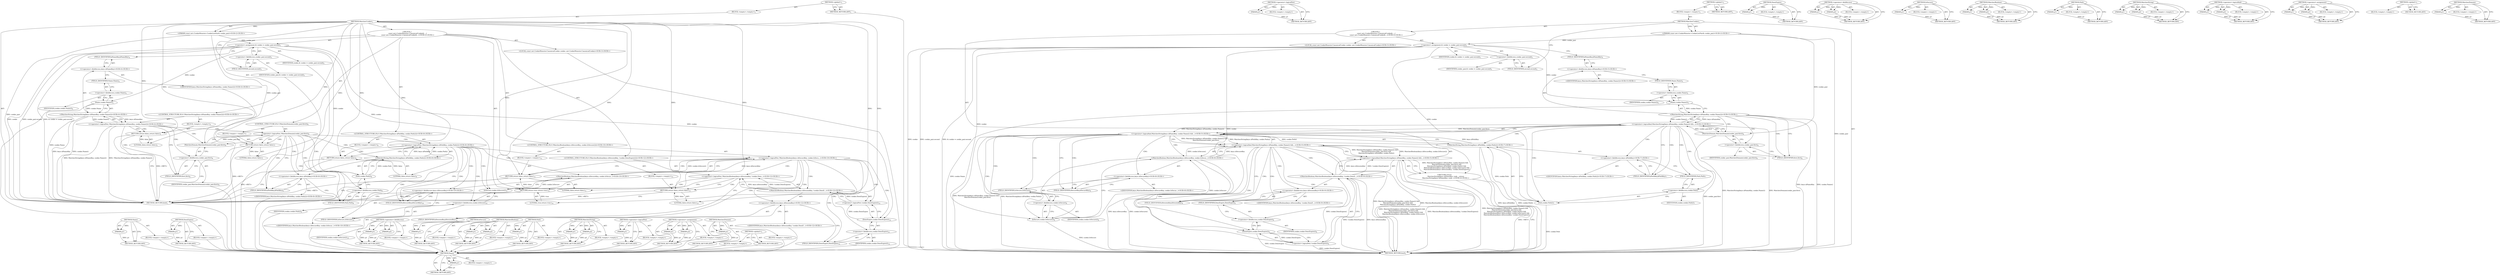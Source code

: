 digraph "MatchesDomain" {
vulnerable_123 [label=<(METHOD,Name)>];
vulnerable_124 [label=<(PARAM,p1)>];
vulnerable_125 [label=<(BLOCK,&lt;empty&gt;,&lt;empty&gt;)>];
vulnerable_126 [label=<(METHOD_RETURN,ANY)>];
vulnerable_144 [label=<(METHOD,DoesExpire)>];
vulnerable_145 [label=<(PARAM,p1)>];
vulnerable_146 [label=<(BLOCK,&lt;empty&gt;,&lt;empty&gt;)>];
vulnerable_147 [label=<(METHOD_RETURN,ANY)>];
vulnerable_6 [label=<(METHOD,&lt;global&gt;)<SUB>1</SUB>>];
vulnerable_7 [label=<(BLOCK,&lt;empty&gt;,&lt;empty&gt;)<SUB>1</SUB>>];
vulnerable_8 [label=<(METHOD,MatchesCookie)<SUB>1</SUB>>];
vulnerable_9 [label="<(PARAM,const net::CookieMonster::CookieListPair&amp; cookie_pair)<SUB>2</SUB>>"];
vulnerable_10 [label="<(BLOCK,{
   const net::CookieMonster::CanonicalCookie&amp;...,{
   const net::CookieMonster::CanonicalCookie&amp;...)<SUB>2</SUB>>"];
vulnerable_11 [label="<(LOCAL,const net.CookieMonster.CanonicalCookie cookie: net.CookieMonster.CanonicalCookie)<SUB>3</SUB>>"];
vulnerable_12 [label=<(&lt;operator&gt;.assignment,&amp; cookie = cookie_pair.second)<SUB>3</SUB>>];
vulnerable_13 [label=<(IDENTIFIER,cookie,&amp; cookie = cookie_pair.second)<SUB>3</SUB>>];
vulnerable_14 [label=<(&lt;operator&gt;.fieldAccess,cookie_pair.second)<SUB>3</SUB>>];
vulnerable_15 [label=<(IDENTIFIER,cookie_pair,&amp; cookie = cookie_pair.second)<SUB>3</SUB>>];
vulnerable_16 [label=<(FIELD_IDENTIFIER,second,second)<SUB>3</SUB>>];
vulnerable_17 [label="<(CONTROL_STRUCTURE,IF,if (!MatchesString(keys::kNameKey, cookie.Name())))<SUB>4</SUB>>"];
vulnerable_18 [label="<(&lt;operator&gt;.logicalNot,!MatchesString(keys::kNameKey, cookie.Name()))<SUB>4</SUB>>"];
vulnerable_19 [label="<(MatchesString,MatchesString(keys::kNameKey, cookie.Name()))<SUB>4</SUB>>"];
vulnerable_20 [label="<(&lt;operator&gt;.fieldAccess,keys::kNameKey)<SUB>4</SUB>>"];
vulnerable_21 [label="<(IDENTIFIER,keys,MatchesString(keys::kNameKey, cookie.Name()))<SUB>4</SUB>>"];
vulnerable_22 [label=<(FIELD_IDENTIFIER,kNameKey,kNameKey)<SUB>4</SUB>>];
vulnerable_23 [label=<(Name,cookie.Name())<SUB>4</SUB>>];
vulnerable_24 [label=<(&lt;operator&gt;.fieldAccess,cookie.Name)<SUB>4</SUB>>];
vulnerable_25 [label=<(IDENTIFIER,cookie,cookie.Name())<SUB>4</SUB>>];
vulnerable_26 [label=<(FIELD_IDENTIFIER,Name,Name)<SUB>4</SUB>>];
vulnerable_27 [label=<(BLOCK,&lt;empty&gt;,&lt;empty&gt;)<SUB>5</SUB>>];
vulnerable_28 [label=<(RETURN,return false;,return false;)<SUB>5</SUB>>];
vulnerable_29 [label=<(LITERAL,false,return false;)<SUB>5</SUB>>];
vulnerable_30 [label=<(CONTROL_STRUCTURE,IF,if (!MatchesDomain(cookie_pair.first)))<SUB>6</SUB>>];
vulnerable_31 [label=<(&lt;operator&gt;.logicalNot,!MatchesDomain(cookie_pair.first))<SUB>6</SUB>>];
vulnerable_32 [label=<(MatchesDomain,MatchesDomain(cookie_pair.first))<SUB>6</SUB>>];
vulnerable_33 [label=<(&lt;operator&gt;.fieldAccess,cookie_pair.first)<SUB>6</SUB>>];
vulnerable_34 [label=<(IDENTIFIER,cookie_pair,MatchesDomain(cookie_pair.first))<SUB>6</SUB>>];
vulnerable_35 [label=<(FIELD_IDENTIFIER,first,first)<SUB>6</SUB>>];
vulnerable_36 [label=<(BLOCK,&lt;empty&gt;,&lt;empty&gt;)<SUB>7</SUB>>];
vulnerable_37 [label=<(RETURN,return false;,return false;)<SUB>7</SUB>>];
vulnerable_38 [label=<(LITERAL,false,return false;)<SUB>7</SUB>>];
vulnerable_39 [label="<(CONTROL_STRUCTURE,IF,if (!MatchesString(keys::kPathKey, cookie.Path())))<SUB>8</SUB>>"];
vulnerable_40 [label="<(&lt;operator&gt;.logicalNot,!MatchesString(keys::kPathKey, cookie.Path()))<SUB>8</SUB>>"];
vulnerable_41 [label="<(MatchesString,MatchesString(keys::kPathKey, cookie.Path()))<SUB>8</SUB>>"];
vulnerable_42 [label="<(&lt;operator&gt;.fieldAccess,keys::kPathKey)<SUB>8</SUB>>"];
vulnerable_43 [label="<(IDENTIFIER,keys,MatchesString(keys::kPathKey, cookie.Path()))<SUB>8</SUB>>"];
vulnerable_44 [label=<(FIELD_IDENTIFIER,kPathKey,kPathKey)<SUB>8</SUB>>];
vulnerable_45 [label=<(Path,cookie.Path())<SUB>8</SUB>>];
vulnerable_46 [label=<(&lt;operator&gt;.fieldAccess,cookie.Path)<SUB>8</SUB>>];
vulnerable_47 [label=<(IDENTIFIER,cookie,cookie.Path())<SUB>8</SUB>>];
vulnerable_48 [label=<(FIELD_IDENTIFIER,Path,Path)<SUB>8</SUB>>];
vulnerable_49 [label=<(BLOCK,&lt;empty&gt;,&lt;empty&gt;)<SUB>9</SUB>>];
vulnerable_50 [label=<(RETURN,return false;,return false;)<SUB>9</SUB>>];
vulnerable_51 [label=<(LITERAL,false,return false;)<SUB>9</SUB>>];
vulnerable_52 [label="<(CONTROL_STRUCTURE,IF,if (!MatchesBoolean(keys::kSecureKey, cookie.IsSecure())))<SUB>10</SUB>>"];
vulnerable_53 [label="<(&lt;operator&gt;.logicalNot,!MatchesBoolean(keys::kSecureKey, cookie.IsSecu...)<SUB>10</SUB>>"];
vulnerable_54 [label="<(MatchesBoolean,MatchesBoolean(keys::kSecureKey, cookie.IsSecur...)<SUB>10</SUB>>"];
vulnerable_55 [label="<(&lt;operator&gt;.fieldAccess,keys::kSecureKey)<SUB>10</SUB>>"];
vulnerable_56 [label="<(IDENTIFIER,keys,MatchesBoolean(keys::kSecureKey, cookie.IsSecur...)<SUB>10</SUB>>"];
vulnerable_57 [label=<(FIELD_IDENTIFIER,kSecureKey,kSecureKey)<SUB>10</SUB>>];
vulnerable_58 [label=<(IsSecure,cookie.IsSecure())<SUB>10</SUB>>];
vulnerable_59 [label=<(&lt;operator&gt;.fieldAccess,cookie.IsSecure)<SUB>10</SUB>>];
vulnerable_60 [label=<(IDENTIFIER,cookie,cookie.IsSecure())<SUB>10</SUB>>];
vulnerable_61 [label=<(FIELD_IDENTIFIER,IsSecure,IsSecure)<SUB>10</SUB>>];
vulnerable_62 [label=<(BLOCK,&lt;empty&gt;,&lt;empty&gt;)<SUB>11</SUB>>];
vulnerable_63 [label=<(RETURN,return false;,return false;)<SUB>11</SUB>>];
vulnerable_64 [label=<(LITERAL,false,return false;)<SUB>11</SUB>>];
vulnerable_65 [label="<(CONTROL_STRUCTURE,IF,if (!MatchesBoolean(keys::kSessionKey, !cookie.DoesExpire())))<SUB>12</SUB>>"];
vulnerable_66 [label="<(&lt;operator&gt;.logicalNot,!MatchesBoolean(keys::kSessionKey, !cookie.Does...)<SUB>12</SUB>>"];
vulnerable_67 [label="<(MatchesBoolean,MatchesBoolean(keys::kSessionKey, !cookie.DoesE...)<SUB>12</SUB>>"];
vulnerable_68 [label="<(&lt;operator&gt;.fieldAccess,keys::kSessionKey)<SUB>12</SUB>>"];
vulnerable_69 [label="<(IDENTIFIER,keys,MatchesBoolean(keys::kSessionKey, !cookie.DoesE...)<SUB>12</SUB>>"];
vulnerable_70 [label=<(FIELD_IDENTIFIER,kSessionKey,kSessionKey)<SUB>12</SUB>>];
vulnerable_71 [label=<(&lt;operator&gt;.logicalNot,!cookie.DoesExpire())<SUB>12</SUB>>];
vulnerable_72 [label=<(DoesExpire,cookie.DoesExpire())<SUB>12</SUB>>];
vulnerable_73 [label=<(&lt;operator&gt;.fieldAccess,cookie.DoesExpire)<SUB>12</SUB>>];
vulnerable_74 [label=<(IDENTIFIER,cookie,cookie.DoesExpire())<SUB>12</SUB>>];
vulnerable_75 [label=<(FIELD_IDENTIFIER,DoesExpire,DoesExpire)<SUB>12</SUB>>];
vulnerable_76 [label=<(BLOCK,&lt;empty&gt;,&lt;empty&gt;)<SUB>13</SUB>>];
vulnerable_77 [label=<(RETURN,return false;,return false;)<SUB>13</SUB>>];
vulnerable_78 [label=<(LITERAL,false,return false;)<SUB>13</SUB>>];
vulnerable_79 [label=<(RETURN,return true;,return true;)<SUB>14</SUB>>];
vulnerable_80 [label=<(LITERAL,true,return true;)<SUB>14</SUB>>];
vulnerable_81 [label=<(METHOD_RETURN,bool)<SUB>1</SUB>>];
vulnerable_83 [label=<(METHOD_RETURN,ANY)<SUB>1</SUB>>];
vulnerable_109 [label=<(METHOD,&lt;operator&gt;.fieldAccess)>];
vulnerable_110 [label=<(PARAM,p1)>];
vulnerable_111 [label=<(PARAM,p2)>];
vulnerable_112 [label=<(BLOCK,&lt;empty&gt;,&lt;empty&gt;)>];
vulnerable_113 [label=<(METHOD_RETURN,ANY)>];
vulnerable_140 [label=<(METHOD,IsSecure)>];
vulnerable_141 [label=<(PARAM,p1)>];
vulnerable_142 [label=<(BLOCK,&lt;empty&gt;,&lt;empty&gt;)>];
vulnerable_143 [label=<(METHOD_RETURN,ANY)>];
vulnerable_135 [label=<(METHOD,MatchesBoolean)>];
vulnerable_136 [label=<(PARAM,p1)>];
vulnerable_137 [label=<(PARAM,p2)>];
vulnerable_138 [label=<(BLOCK,&lt;empty&gt;,&lt;empty&gt;)>];
vulnerable_139 [label=<(METHOD_RETURN,ANY)>];
vulnerable_131 [label=<(METHOD,Path)>];
vulnerable_132 [label=<(PARAM,p1)>];
vulnerable_133 [label=<(BLOCK,&lt;empty&gt;,&lt;empty&gt;)>];
vulnerable_134 [label=<(METHOD_RETURN,ANY)>];
vulnerable_118 [label=<(METHOD,MatchesString)>];
vulnerable_119 [label=<(PARAM,p1)>];
vulnerable_120 [label=<(PARAM,p2)>];
vulnerable_121 [label=<(BLOCK,&lt;empty&gt;,&lt;empty&gt;)>];
vulnerable_122 [label=<(METHOD_RETURN,ANY)>];
vulnerable_114 [label=<(METHOD,&lt;operator&gt;.logicalNot)>];
vulnerable_115 [label=<(PARAM,p1)>];
vulnerable_116 [label=<(BLOCK,&lt;empty&gt;,&lt;empty&gt;)>];
vulnerable_117 [label=<(METHOD_RETURN,ANY)>];
vulnerable_104 [label=<(METHOD,&lt;operator&gt;.assignment)>];
vulnerable_105 [label=<(PARAM,p1)>];
vulnerable_106 [label=<(PARAM,p2)>];
vulnerable_107 [label=<(BLOCK,&lt;empty&gt;,&lt;empty&gt;)>];
vulnerable_108 [label=<(METHOD_RETURN,ANY)>];
vulnerable_98 [label=<(METHOD,&lt;global&gt;)<SUB>1</SUB>>];
vulnerable_99 [label=<(BLOCK,&lt;empty&gt;,&lt;empty&gt;)>];
vulnerable_100 [label=<(METHOD_RETURN,ANY)>];
vulnerable_127 [label=<(METHOD,MatchesDomain)>];
vulnerable_128 [label=<(PARAM,p1)>];
vulnerable_129 [label=<(BLOCK,&lt;empty&gt;,&lt;empty&gt;)>];
vulnerable_130 [label=<(METHOD_RETURN,ANY)>];
fixed_102 [label=<(METHOD,Name)>];
fixed_103 [label=<(PARAM,p1)>];
fixed_104 [label=<(BLOCK,&lt;empty&gt;,&lt;empty&gt;)>];
fixed_105 [label=<(METHOD_RETURN,ANY)>];
fixed_123 [label=<(METHOD,&lt;operator&gt;.logicalNot)>];
fixed_124 [label=<(PARAM,p1)>];
fixed_125 [label=<(BLOCK,&lt;empty&gt;,&lt;empty&gt;)>];
fixed_126 [label=<(METHOD_RETURN,ANY)>];
fixed_6 [label=<(METHOD,&lt;global&gt;)<SUB>1</SUB>>];
fixed_7 [label=<(BLOCK,&lt;empty&gt;,&lt;empty&gt;)<SUB>1</SUB>>];
fixed_8 [label=<(METHOD,MatchesCookie)<SUB>1</SUB>>];
fixed_9 [label="<(PARAM,const net::CookieMonster::CookieListPair&amp; cookie_pair)<SUB>2</SUB>>"];
fixed_10 [label="<(BLOCK,{
   const net::CookieMonster::CanonicalCookie&amp;...,{
   const net::CookieMonster::CanonicalCookie&amp;...)<SUB>2</SUB>>"];
fixed_11 [label="<(LOCAL,const net.CookieMonster.CanonicalCookie cookie: net.CookieMonster.CanonicalCookie)<SUB>3</SUB>>"];
fixed_12 [label=<(&lt;operator&gt;.assignment,&amp; cookie = cookie_pair.second)<SUB>3</SUB>>];
fixed_13 [label=<(IDENTIFIER,cookie,&amp; cookie = cookie_pair.second)<SUB>3</SUB>>];
fixed_14 [label=<(&lt;operator&gt;.fieldAccess,cookie_pair.second)<SUB>3</SUB>>];
fixed_15 [label=<(IDENTIFIER,cookie_pair,&amp; cookie = cookie_pair.second)<SUB>3</SUB>>];
fixed_16 [label=<(FIELD_IDENTIFIER,second,second)<SUB>3</SUB>>];
fixed_17 [label="<(RETURN,return
      MatchesString(keys::kNameKey, cook...,return
      MatchesString(keys::kNameKey, cook...)<SUB>4</SUB>>"];
fixed_18 [label="<(&lt;operator&gt;.logicalAnd,MatchesString(keys::kNameKey, cookie.Name()) &amp;&amp;...)<SUB>5</SUB>>"];
fixed_19 [label="<(&lt;operator&gt;.logicalAnd,MatchesString(keys::kNameKey, cookie.Name()) &amp;&amp;...)<SUB>5</SUB>>"];
fixed_20 [label="<(&lt;operator&gt;.logicalAnd,MatchesString(keys::kNameKey, cookie.Name()) &amp;&amp;...)<SUB>5</SUB>>"];
fixed_21 [label="<(&lt;operator&gt;.logicalAnd,MatchesString(keys::kNameKey, cookie.Name()) &amp;&amp;...)<SUB>5</SUB>>"];
fixed_22 [label="<(MatchesString,MatchesString(keys::kNameKey, cookie.Name()))<SUB>5</SUB>>"];
fixed_23 [label="<(&lt;operator&gt;.fieldAccess,keys::kNameKey)<SUB>5</SUB>>"];
fixed_24 [label="<(IDENTIFIER,keys,MatchesString(keys::kNameKey, cookie.Name()))<SUB>5</SUB>>"];
fixed_25 [label=<(FIELD_IDENTIFIER,kNameKey,kNameKey)<SUB>5</SUB>>];
fixed_26 [label=<(Name,cookie.Name())<SUB>5</SUB>>];
fixed_27 [label=<(&lt;operator&gt;.fieldAccess,cookie.Name)<SUB>5</SUB>>];
fixed_28 [label=<(IDENTIFIER,cookie,cookie.Name())<SUB>5</SUB>>];
fixed_29 [label=<(FIELD_IDENTIFIER,Name,Name)<SUB>5</SUB>>];
fixed_30 [label=<(MatchesDomain,MatchesDomain(cookie_pair.first))<SUB>6</SUB>>];
fixed_31 [label=<(&lt;operator&gt;.fieldAccess,cookie_pair.first)<SUB>6</SUB>>];
fixed_32 [label=<(IDENTIFIER,cookie_pair,MatchesDomain(cookie_pair.first))<SUB>6</SUB>>];
fixed_33 [label=<(FIELD_IDENTIFIER,first,first)<SUB>6</SUB>>];
fixed_34 [label="<(MatchesString,MatchesString(keys::kPathKey, cookie.Path()))<SUB>7</SUB>>"];
fixed_35 [label="<(&lt;operator&gt;.fieldAccess,keys::kPathKey)<SUB>7</SUB>>"];
fixed_36 [label="<(IDENTIFIER,keys,MatchesString(keys::kPathKey, cookie.Path()))<SUB>7</SUB>>"];
fixed_37 [label=<(FIELD_IDENTIFIER,kPathKey,kPathKey)<SUB>7</SUB>>];
fixed_38 [label=<(Path,cookie.Path())<SUB>7</SUB>>];
fixed_39 [label=<(&lt;operator&gt;.fieldAccess,cookie.Path)<SUB>7</SUB>>];
fixed_40 [label=<(IDENTIFIER,cookie,cookie.Path())<SUB>7</SUB>>];
fixed_41 [label=<(FIELD_IDENTIFIER,Path,Path)<SUB>7</SUB>>];
fixed_42 [label="<(MatchesBoolean,MatchesBoolean(keys::kSecureKey, cookie.IsSecur...)<SUB>8</SUB>>"];
fixed_43 [label="<(&lt;operator&gt;.fieldAccess,keys::kSecureKey)<SUB>8</SUB>>"];
fixed_44 [label="<(IDENTIFIER,keys,MatchesBoolean(keys::kSecureKey, cookie.IsSecur...)<SUB>8</SUB>>"];
fixed_45 [label=<(FIELD_IDENTIFIER,kSecureKey,kSecureKey)<SUB>8</SUB>>];
fixed_46 [label=<(IsSecure,cookie.IsSecure())<SUB>8</SUB>>];
fixed_47 [label=<(&lt;operator&gt;.fieldAccess,cookie.IsSecure)<SUB>8</SUB>>];
fixed_48 [label=<(IDENTIFIER,cookie,cookie.IsSecure())<SUB>8</SUB>>];
fixed_49 [label=<(FIELD_IDENTIFIER,IsSecure,IsSecure)<SUB>8</SUB>>];
fixed_50 [label="<(MatchesBoolean,MatchesBoolean(keys::kSessionKey, !cookie.DoesE...)<SUB>9</SUB>>"];
fixed_51 [label="<(&lt;operator&gt;.fieldAccess,keys::kSessionKey)<SUB>9</SUB>>"];
fixed_52 [label="<(IDENTIFIER,keys,MatchesBoolean(keys::kSessionKey, !cookie.DoesE...)<SUB>9</SUB>>"];
fixed_53 [label=<(FIELD_IDENTIFIER,kSessionKey,kSessionKey)<SUB>9</SUB>>];
fixed_54 [label=<(&lt;operator&gt;.logicalNot,!cookie.DoesExpire())<SUB>9</SUB>>];
fixed_55 [label=<(DoesExpire,cookie.DoesExpire())<SUB>9</SUB>>];
fixed_56 [label=<(&lt;operator&gt;.fieldAccess,cookie.DoesExpire)<SUB>9</SUB>>];
fixed_57 [label=<(IDENTIFIER,cookie,cookie.DoesExpire())<SUB>9</SUB>>];
fixed_58 [label=<(FIELD_IDENTIFIER,DoesExpire,DoesExpire)<SUB>9</SUB>>];
fixed_59 [label=<(METHOD_RETURN,bool)<SUB>1</SUB>>];
fixed_61 [label=<(METHOD_RETURN,ANY)<SUB>1</SUB>>];
fixed_127 [label=<(METHOD,DoesExpire)>];
fixed_128 [label=<(PARAM,p1)>];
fixed_129 [label=<(BLOCK,&lt;empty&gt;,&lt;empty&gt;)>];
fixed_130 [label=<(METHOD_RETURN,ANY)>];
fixed_87 [label=<(METHOD,&lt;operator&gt;.fieldAccess)>];
fixed_88 [label=<(PARAM,p1)>];
fixed_89 [label=<(PARAM,p2)>];
fixed_90 [label=<(BLOCK,&lt;empty&gt;,&lt;empty&gt;)>];
fixed_91 [label=<(METHOD_RETURN,ANY)>];
fixed_119 [label=<(METHOD,IsSecure)>];
fixed_120 [label=<(PARAM,p1)>];
fixed_121 [label=<(BLOCK,&lt;empty&gt;,&lt;empty&gt;)>];
fixed_122 [label=<(METHOD_RETURN,ANY)>];
fixed_114 [label=<(METHOD,MatchesBoolean)>];
fixed_115 [label=<(PARAM,p1)>];
fixed_116 [label=<(PARAM,p2)>];
fixed_117 [label=<(BLOCK,&lt;empty&gt;,&lt;empty&gt;)>];
fixed_118 [label=<(METHOD_RETURN,ANY)>];
fixed_110 [label=<(METHOD,Path)>];
fixed_111 [label=<(PARAM,p1)>];
fixed_112 [label=<(BLOCK,&lt;empty&gt;,&lt;empty&gt;)>];
fixed_113 [label=<(METHOD_RETURN,ANY)>];
fixed_97 [label=<(METHOD,MatchesString)>];
fixed_98 [label=<(PARAM,p1)>];
fixed_99 [label=<(PARAM,p2)>];
fixed_100 [label=<(BLOCK,&lt;empty&gt;,&lt;empty&gt;)>];
fixed_101 [label=<(METHOD_RETURN,ANY)>];
fixed_92 [label=<(METHOD,&lt;operator&gt;.logicalAnd)>];
fixed_93 [label=<(PARAM,p1)>];
fixed_94 [label=<(PARAM,p2)>];
fixed_95 [label=<(BLOCK,&lt;empty&gt;,&lt;empty&gt;)>];
fixed_96 [label=<(METHOD_RETURN,ANY)>];
fixed_82 [label=<(METHOD,&lt;operator&gt;.assignment)>];
fixed_83 [label=<(PARAM,p1)>];
fixed_84 [label=<(PARAM,p2)>];
fixed_85 [label=<(BLOCK,&lt;empty&gt;,&lt;empty&gt;)>];
fixed_86 [label=<(METHOD_RETURN,ANY)>];
fixed_76 [label=<(METHOD,&lt;global&gt;)<SUB>1</SUB>>];
fixed_77 [label=<(BLOCK,&lt;empty&gt;,&lt;empty&gt;)>];
fixed_78 [label=<(METHOD_RETURN,ANY)>];
fixed_106 [label=<(METHOD,MatchesDomain)>];
fixed_107 [label=<(PARAM,p1)>];
fixed_108 [label=<(BLOCK,&lt;empty&gt;,&lt;empty&gt;)>];
fixed_109 [label=<(METHOD_RETURN,ANY)>];
vulnerable_123 -> vulnerable_124  [key=0, label="AST: "];
vulnerable_123 -> vulnerable_124  [key=1, label="DDG: "];
vulnerable_123 -> vulnerable_125  [key=0, label="AST: "];
vulnerable_123 -> vulnerable_126  [key=0, label="AST: "];
vulnerable_123 -> vulnerable_126  [key=1, label="CFG: "];
vulnerable_124 -> vulnerable_126  [key=0, label="DDG: p1"];
vulnerable_125 -> fixed_102  [key=0];
vulnerable_126 -> fixed_102  [key=0];
vulnerable_144 -> vulnerable_145  [key=0, label="AST: "];
vulnerable_144 -> vulnerable_145  [key=1, label="DDG: "];
vulnerable_144 -> vulnerable_146  [key=0, label="AST: "];
vulnerable_144 -> vulnerable_147  [key=0, label="AST: "];
vulnerable_144 -> vulnerable_147  [key=1, label="CFG: "];
vulnerable_145 -> vulnerable_147  [key=0, label="DDG: p1"];
vulnerable_146 -> fixed_102  [key=0];
vulnerable_147 -> fixed_102  [key=0];
vulnerable_6 -> vulnerable_7  [key=0, label="AST: "];
vulnerable_6 -> vulnerable_83  [key=0, label="AST: "];
vulnerable_6 -> vulnerable_83  [key=1, label="CFG: "];
vulnerable_7 -> vulnerable_8  [key=0, label="AST: "];
vulnerable_8 -> vulnerable_9  [key=0, label="AST: "];
vulnerable_8 -> vulnerable_9  [key=1, label="DDG: "];
vulnerable_8 -> vulnerable_10  [key=0, label="AST: "];
vulnerable_8 -> vulnerable_81  [key=0, label="AST: "];
vulnerable_8 -> vulnerable_16  [key=0, label="CFG: "];
vulnerable_8 -> vulnerable_79  [key=0, label="DDG: "];
vulnerable_8 -> vulnerable_80  [key=0, label="DDG: "];
vulnerable_8 -> vulnerable_28  [key=0, label="DDG: "];
vulnerable_8 -> vulnerable_37  [key=0, label="DDG: "];
vulnerable_8 -> vulnerable_50  [key=0, label="DDG: "];
vulnerable_8 -> vulnerable_63  [key=0, label="DDG: "];
vulnerable_8 -> vulnerable_77  [key=0, label="DDG: "];
vulnerable_8 -> vulnerable_29  [key=0, label="DDG: "];
vulnerable_8 -> vulnerable_38  [key=0, label="DDG: "];
vulnerable_8 -> vulnerable_51  [key=0, label="DDG: "];
vulnerable_8 -> vulnerable_64  [key=0, label="DDG: "];
vulnerable_8 -> vulnerable_78  [key=0, label="DDG: "];
vulnerable_9 -> vulnerable_81  [key=0, label="DDG: cookie_pair"];
vulnerable_9 -> vulnerable_12  [key=0, label="DDG: cookie_pair"];
vulnerable_9 -> vulnerable_32  [key=0, label="DDG: cookie_pair"];
vulnerable_10 -> vulnerable_11  [key=0, label="AST: "];
vulnerable_10 -> vulnerable_12  [key=0, label="AST: "];
vulnerable_10 -> vulnerable_17  [key=0, label="AST: "];
vulnerable_10 -> vulnerable_30  [key=0, label="AST: "];
vulnerable_10 -> vulnerable_39  [key=0, label="AST: "];
vulnerable_10 -> vulnerable_52  [key=0, label="AST: "];
vulnerable_10 -> vulnerable_65  [key=0, label="AST: "];
vulnerable_10 -> vulnerable_79  [key=0, label="AST: "];
vulnerable_11 -> fixed_102  [key=0];
vulnerable_12 -> vulnerable_13  [key=0, label="AST: "];
vulnerable_12 -> vulnerable_14  [key=0, label="AST: "];
vulnerable_12 -> vulnerable_22  [key=0, label="CFG: "];
vulnerable_12 -> vulnerable_81  [key=0, label="DDG: cookie"];
vulnerable_12 -> vulnerable_81  [key=1, label="DDG: cookie_pair.second"];
vulnerable_12 -> vulnerable_81  [key=2, label="DDG: &amp; cookie = cookie_pair.second"];
vulnerable_12 -> vulnerable_23  [key=0, label="DDG: cookie"];
vulnerable_12 -> vulnerable_45  [key=0, label="DDG: cookie"];
vulnerable_12 -> vulnerable_58  [key=0, label="DDG: cookie"];
vulnerable_12 -> vulnerable_72  [key=0, label="DDG: cookie"];
vulnerable_13 -> fixed_102  [key=0];
vulnerable_14 -> vulnerable_15  [key=0, label="AST: "];
vulnerable_14 -> vulnerable_16  [key=0, label="AST: "];
vulnerable_14 -> vulnerable_12  [key=0, label="CFG: "];
vulnerable_15 -> fixed_102  [key=0];
vulnerable_16 -> vulnerable_14  [key=0, label="CFG: "];
vulnerable_17 -> vulnerable_18  [key=0, label="AST: "];
vulnerable_17 -> vulnerable_27  [key=0, label="AST: "];
vulnerable_18 -> vulnerable_19  [key=0, label="AST: "];
vulnerable_18 -> vulnerable_28  [key=0, label="CFG: "];
vulnerable_18 -> vulnerable_28  [key=1, label="CDG: "];
vulnerable_18 -> vulnerable_35  [key=0, label="CFG: "];
vulnerable_18 -> vulnerable_35  [key=1, label="CDG: "];
vulnerable_18 -> vulnerable_81  [key=0, label="DDG: MatchesString(keys::kNameKey, cookie.Name())"];
vulnerable_18 -> vulnerable_81  [key=1, label="DDG: !MatchesString(keys::kNameKey, cookie.Name())"];
vulnerable_18 -> vulnerable_32  [key=0, label="CDG: "];
vulnerable_18 -> vulnerable_33  [key=0, label="CDG: "];
vulnerable_18 -> vulnerable_31  [key=0, label="CDG: "];
vulnerable_19 -> vulnerable_20  [key=0, label="AST: "];
vulnerable_19 -> vulnerable_23  [key=0, label="AST: "];
vulnerable_19 -> vulnerable_18  [key=0, label="CFG: "];
vulnerable_19 -> vulnerable_18  [key=1, label="DDG: keys::kNameKey"];
vulnerable_19 -> vulnerable_18  [key=2, label="DDG: cookie.Name()"];
vulnerable_19 -> vulnerable_81  [key=0, label="DDG: keys::kNameKey"];
vulnerable_19 -> vulnerable_81  [key=1, label="DDG: cookie.Name()"];
vulnerable_20 -> vulnerable_21  [key=0, label="AST: "];
vulnerable_20 -> vulnerable_22  [key=0, label="AST: "];
vulnerable_20 -> vulnerable_26  [key=0, label="CFG: "];
vulnerable_21 -> fixed_102  [key=0];
vulnerable_22 -> vulnerable_20  [key=0, label="CFG: "];
vulnerable_23 -> vulnerable_24  [key=0, label="AST: "];
vulnerable_23 -> vulnerable_19  [key=0, label="CFG: "];
vulnerable_23 -> vulnerable_19  [key=1, label="DDG: cookie.Name"];
vulnerable_23 -> vulnerable_81  [key=0, label="DDG: cookie.Name"];
vulnerable_24 -> vulnerable_25  [key=0, label="AST: "];
vulnerable_24 -> vulnerable_26  [key=0, label="AST: "];
vulnerable_24 -> vulnerable_23  [key=0, label="CFG: "];
vulnerable_25 -> fixed_102  [key=0];
vulnerable_26 -> vulnerable_24  [key=0, label="CFG: "];
vulnerable_27 -> vulnerable_28  [key=0, label="AST: "];
vulnerable_28 -> vulnerable_29  [key=0, label="AST: "];
vulnerable_28 -> vulnerable_81  [key=0, label="CFG: "];
vulnerable_28 -> vulnerable_81  [key=1, label="DDG: &lt;RET&gt;"];
vulnerable_29 -> vulnerable_28  [key=0, label="DDG: false"];
vulnerable_30 -> vulnerable_31  [key=0, label="AST: "];
vulnerable_30 -> vulnerable_36  [key=0, label="AST: "];
vulnerable_31 -> vulnerable_32  [key=0, label="AST: "];
vulnerable_31 -> vulnerable_37  [key=0, label="CFG: "];
vulnerable_31 -> vulnerable_37  [key=1, label="CDG: "];
vulnerable_31 -> vulnerable_44  [key=0, label="CFG: "];
vulnerable_31 -> vulnerable_44  [key=1, label="CDG: "];
vulnerable_31 -> vulnerable_48  [key=0, label="CDG: "];
vulnerable_31 -> vulnerable_42  [key=0, label="CDG: "];
vulnerable_31 -> vulnerable_46  [key=0, label="CDG: "];
vulnerable_31 -> vulnerable_41  [key=0, label="CDG: "];
vulnerable_31 -> vulnerable_45  [key=0, label="CDG: "];
vulnerable_31 -> vulnerable_40  [key=0, label="CDG: "];
vulnerable_32 -> vulnerable_33  [key=0, label="AST: "];
vulnerable_32 -> vulnerable_31  [key=0, label="CFG: "];
vulnerable_32 -> vulnerable_31  [key=1, label="DDG: cookie_pair.first"];
vulnerable_33 -> vulnerable_34  [key=0, label="AST: "];
vulnerable_33 -> vulnerable_35  [key=0, label="AST: "];
vulnerable_33 -> vulnerable_32  [key=0, label="CFG: "];
vulnerable_34 -> fixed_102  [key=0];
vulnerable_35 -> vulnerable_33  [key=0, label="CFG: "];
vulnerable_36 -> vulnerable_37  [key=0, label="AST: "];
vulnerable_37 -> vulnerable_38  [key=0, label="AST: "];
vulnerable_37 -> vulnerable_81  [key=0, label="CFG: "];
vulnerable_37 -> vulnerable_81  [key=1, label="DDG: &lt;RET&gt;"];
vulnerable_38 -> vulnerable_37  [key=0, label="DDG: false"];
vulnerable_39 -> vulnerable_40  [key=0, label="AST: "];
vulnerable_39 -> vulnerable_49  [key=0, label="AST: "];
vulnerable_40 -> vulnerable_41  [key=0, label="AST: "];
vulnerable_40 -> vulnerable_50  [key=0, label="CFG: "];
vulnerable_40 -> vulnerable_50  [key=1, label="CDG: "];
vulnerable_40 -> vulnerable_57  [key=0, label="CFG: "];
vulnerable_40 -> vulnerable_57  [key=1, label="CDG: "];
vulnerable_40 -> vulnerable_58  [key=0, label="CDG: "];
vulnerable_40 -> vulnerable_61  [key=0, label="CDG: "];
vulnerable_40 -> vulnerable_53  [key=0, label="CDG: "];
vulnerable_40 -> vulnerable_59  [key=0, label="CDG: "];
vulnerable_40 -> vulnerable_55  [key=0, label="CDG: "];
vulnerable_40 -> vulnerable_54  [key=0, label="CDG: "];
vulnerable_41 -> vulnerable_42  [key=0, label="AST: "];
vulnerable_41 -> vulnerable_45  [key=0, label="AST: "];
vulnerable_41 -> vulnerable_40  [key=0, label="CFG: "];
vulnerable_41 -> vulnerable_40  [key=1, label="DDG: keys::kPathKey"];
vulnerable_41 -> vulnerable_40  [key=2, label="DDG: cookie.Path()"];
vulnerable_42 -> vulnerable_43  [key=0, label="AST: "];
vulnerable_42 -> vulnerable_44  [key=0, label="AST: "];
vulnerable_42 -> vulnerable_48  [key=0, label="CFG: "];
vulnerable_43 -> fixed_102  [key=0];
vulnerable_44 -> vulnerable_42  [key=0, label="CFG: "];
vulnerable_45 -> vulnerable_46  [key=0, label="AST: "];
vulnerable_45 -> vulnerable_41  [key=0, label="CFG: "];
vulnerable_45 -> vulnerable_41  [key=1, label="DDG: cookie.Path"];
vulnerable_46 -> vulnerable_47  [key=0, label="AST: "];
vulnerable_46 -> vulnerable_48  [key=0, label="AST: "];
vulnerable_46 -> vulnerable_45  [key=0, label="CFG: "];
vulnerable_47 -> fixed_102  [key=0];
vulnerable_48 -> vulnerable_46  [key=0, label="CFG: "];
vulnerable_49 -> vulnerable_50  [key=0, label="AST: "];
vulnerable_50 -> vulnerable_51  [key=0, label="AST: "];
vulnerable_50 -> vulnerable_81  [key=0, label="CFG: "];
vulnerable_50 -> vulnerable_81  [key=1, label="DDG: &lt;RET&gt;"];
vulnerable_51 -> vulnerable_50  [key=0, label="DDG: false"];
vulnerable_52 -> vulnerable_53  [key=0, label="AST: "];
vulnerable_52 -> vulnerable_62  [key=0, label="AST: "];
vulnerable_53 -> vulnerable_54  [key=0, label="AST: "];
vulnerable_53 -> vulnerable_63  [key=0, label="CFG: "];
vulnerable_53 -> vulnerable_63  [key=1, label="CDG: "];
vulnerable_53 -> vulnerable_70  [key=0, label="CFG: "];
vulnerable_53 -> vulnerable_70  [key=1, label="CDG: "];
vulnerable_53 -> vulnerable_68  [key=0, label="CDG: "];
vulnerable_53 -> vulnerable_73  [key=0, label="CDG: "];
vulnerable_53 -> vulnerable_66  [key=0, label="CDG: "];
vulnerable_53 -> vulnerable_71  [key=0, label="CDG: "];
vulnerable_53 -> vulnerable_75  [key=0, label="CDG: "];
vulnerable_53 -> vulnerable_72  [key=0, label="CDG: "];
vulnerable_53 -> vulnerable_67  [key=0, label="CDG: "];
vulnerable_54 -> vulnerable_55  [key=0, label="AST: "];
vulnerable_54 -> vulnerable_58  [key=0, label="AST: "];
vulnerable_54 -> vulnerable_53  [key=0, label="CFG: "];
vulnerable_54 -> vulnerable_53  [key=1, label="DDG: keys::kSecureKey"];
vulnerable_54 -> vulnerable_53  [key=2, label="DDG: cookie.IsSecure()"];
vulnerable_55 -> vulnerable_56  [key=0, label="AST: "];
vulnerable_55 -> vulnerable_57  [key=0, label="AST: "];
vulnerable_55 -> vulnerable_61  [key=0, label="CFG: "];
vulnerable_56 -> fixed_102  [key=0];
vulnerable_57 -> vulnerable_55  [key=0, label="CFG: "];
vulnerable_58 -> vulnerable_59  [key=0, label="AST: "];
vulnerable_58 -> vulnerable_54  [key=0, label="CFG: "];
vulnerable_58 -> vulnerable_54  [key=1, label="DDG: cookie.IsSecure"];
vulnerable_59 -> vulnerable_60  [key=0, label="AST: "];
vulnerable_59 -> vulnerable_61  [key=0, label="AST: "];
vulnerable_59 -> vulnerable_58  [key=0, label="CFG: "];
vulnerable_60 -> fixed_102  [key=0];
vulnerable_61 -> vulnerable_59  [key=0, label="CFG: "];
vulnerable_62 -> vulnerable_63  [key=0, label="AST: "];
vulnerable_63 -> vulnerable_64  [key=0, label="AST: "];
vulnerable_63 -> vulnerable_81  [key=0, label="CFG: "];
vulnerable_63 -> vulnerable_81  [key=1, label="DDG: &lt;RET&gt;"];
vulnerable_64 -> vulnerable_63  [key=0, label="DDG: false"];
vulnerable_65 -> vulnerable_66  [key=0, label="AST: "];
vulnerable_65 -> vulnerable_76  [key=0, label="AST: "];
vulnerable_66 -> vulnerable_67  [key=0, label="AST: "];
vulnerable_66 -> vulnerable_77  [key=0, label="CFG: "];
vulnerable_66 -> vulnerable_77  [key=1, label="CDG: "];
vulnerable_66 -> vulnerable_79  [key=0, label="CFG: "];
vulnerable_66 -> vulnerable_79  [key=1, label="CDG: "];
vulnerable_67 -> vulnerable_68  [key=0, label="AST: "];
vulnerable_67 -> vulnerable_71  [key=0, label="AST: "];
vulnerable_67 -> vulnerable_66  [key=0, label="CFG: "];
vulnerable_67 -> vulnerable_66  [key=1, label="DDG: keys::kSessionKey"];
vulnerable_67 -> vulnerable_66  [key=2, label="DDG: !cookie.DoesExpire()"];
vulnerable_68 -> vulnerable_69  [key=0, label="AST: "];
vulnerable_68 -> vulnerable_70  [key=0, label="AST: "];
vulnerable_68 -> vulnerable_75  [key=0, label="CFG: "];
vulnerable_69 -> fixed_102  [key=0];
vulnerable_70 -> vulnerable_68  [key=0, label="CFG: "];
vulnerable_71 -> vulnerable_72  [key=0, label="AST: "];
vulnerable_71 -> vulnerable_67  [key=0, label="CFG: "];
vulnerable_71 -> vulnerable_67  [key=1, label="DDG: cookie.DoesExpire()"];
vulnerable_72 -> vulnerable_73  [key=0, label="AST: "];
vulnerable_72 -> vulnerable_71  [key=0, label="CFG: "];
vulnerable_72 -> vulnerable_71  [key=1, label="DDG: cookie.DoesExpire"];
vulnerable_73 -> vulnerable_74  [key=0, label="AST: "];
vulnerable_73 -> vulnerable_75  [key=0, label="AST: "];
vulnerable_73 -> vulnerable_72  [key=0, label="CFG: "];
vulnerable_74 -> fixed_102  [key=0];
vulnerable_75 -> vulnerable_73  [key=0, label="CFG: "];
vulnerable_76 -> vulnerable_77  [key=0, label="AST: "];
vulnerable_77 -> vulnerable_78  [key=0, label="AST: "];
vulnerable_77 -> vulnerable_81  [key=0, label="CFG: "];
vulnerable_77 -> vulnerable_81  [key=1, label="DDG: &lt;RET&gt;"];
vulnerable_78 -> vulnerable_77  [key=0, label="DDG: false"];
vulnerable_79 -> vulnerable_80  [key=0, label="AST: "];
vulnerable_79 -> vulnerable_81  [key=0, label="CFG: "];
vulnerable_79 -> vulnerable_81  [key=1, label="DDG: &lt;RET&gt;"];
vulnerable_80 -> vulnerable_79  [key=0, label="DDG: true"];
vulnerable_81 -> fixed_102  [key=0];
vulnerable_83 -> fixed_102  [key=0];
vulnerable_109 -> vulnerable_110  [key=0, label="AST: "];
vulnerable_109 -> vulnerable_110  [key=1, label="DDG: "];
vulnerable_109 -> vulnerable_112  [key=0, label="AST: "];
vulnerable_109 -> vulnerable_111  [key=0, label="AST: "];
vulnerable_109 -> vulnerable_111  [key=1, label="DDG: "];
vulnerable_109 -> vulnerable_113  [key=0, label="AST: "];
vulnerable_109 -> vulnerable_113  [key=1, label="CFG: "];
vulnerable_110 -> vulnerable_113  [key=0, label="DDG: p1"];
vulnerable_111 -> vulnerable_113  [key=0, label="DDG: p2"];
vulnerable_112 -> fixed_102  [key=0];
vulnerable_113 -> fixed_102  [key=0];
vulnerable_140 -> vulnerable_141  [key=0, label="AST: "];
vulnerable_140 -> vulnerable_141  [key=1, label="DDG: "];
vulnerable_140 -> vulnerable_142  [key=0, label="AST: "];
vulnerable_140 -> vulnerable_143  [key=0, label="AST: "];
vulnerable_140 -> vulnerable_143  [key=1, label="CFG: "];
vulnerable_141 -> vulnerable_143  [key=0, label="DDG: p1"];
vulnerable_142 -> fixed_102  [key=0];
vulnerable_143 -> fixed_102  [key=0];
vulnerable_135 -> vulnerable_136  [key=0, label="AST: "];
vulnerable_135 -> vulnerable_136  [key=1, label="DDG: "];
vulnerable_135 -> vulnerable_138  [key=0, label="AST: "];
vulnerable_135 -> vulnerable_137  [key=0, label="AST: "];
vulnerable_135 -> vulnerable_137  [key=1, label="DDG: "];
vulnerable_135 -> vulnerable_139  [key=0, label="AST: "];
vulnerable_135 -> vulnerable_139  [key=1, label="CFG: "];
vulnerable_136 -> vulnerable_139  [key=0, label="DDG: p1"];
vulnerable_137 -> vulnerable_139  [key=0, label="DDG: p2"];
vulnerable_138 -> fixed_102  [key=0];
vulnerable_139 -> fixed_102  [key=0];
vulnerable_131 -> vulnerable_132  [key=0, label="AST: "];
vulnerable_131 -> vulnerable_132  [key=1, label="DDG: "];
vulnerable_131 -> vulnerable_133  [key=0, label="AST: "];
vulnerable_131 -> vulnerable_134  [key=0, label="AST: "];
vulnerable_131 -> vulnerable_134  [key=1, label="CFG: "];
vulnerable_132 -> vulnerable_134  [key=0, label="DDG: p1"];
vulnerable_133 -> fixed_102  [key=0];
vulnerable_134 -> fixed_102  [key=0];
vulnerable_118 -> vulnerable_119  [key=0, label="AST: "];
vulnerable_118 -> vulnerable_119  [key=1, label="DDG: "];
vulnerable_118 -> vulnerable_121  [key=0, label="AST: "];
vulnerable_118 -> vulnerable_120  [key=0, label="AST: "];
vulnerable_118 -> vulnerable_120  [key=1, label="DDG: "];
vulnerable_118 -> vulnerable_122  [key=0, label="AST: "];
vulnerable_118 -> vulnerable_122  [key=1, label="CFG: "];
vulnerable_119 -> vulnerable_122  [key=0, label="DDG: p1"];
vulnerable_120 -> vulnerable_122  [key=0, label="DDG: p2"];
vulnerable_121 -> fixed_102  [key=0];
vulnerable_122 -> fixed_102  [key=0];
vulnerable_114 -> vulnerable_115  [key=0, label="AST: "];
vulnerable_114 -> vulnerable_115  [key=1, label="DDG: "];
vulnerable_114 -> vulnerable_116  [key=0, label="AST: "];
vulnerable_114 -> vulnerable_117  [key=0, label="AST: "];
vulnerable_114 -> vulnerable_117  [key=1, label="CFG: "];
vulnerable_115 -> vulnerable_117  [key=0, label="DDG: p1"];
vulnerable_116 -> fixed_102  [key=0];
vulnerable_117 -> fixed_102  [key=0];
vulnerable_104 -> vulnerable_105  [key=0, label="AST: "];
vulnerable_104 -> vulnerable_105  [key=1, label="DDG: "];
vulnerable_104 -> vulnerable_107  [key=0, label="AST: "];
vulnerable_104 -> vulnerable_106  [key=0, label="AST: "];
vulnerable_104 -> vulnerable_106  [key=1, label="DDG: "];
vulnerable_104 -> vulnerable_108  [key=0, label="AST: "];
vulnerable_104 -> vulnerable_108  [key=1, label="CFG: "];
vulnerable_105 -> vulnerable_108  [key=0, label="DDG: p1"];
vulnerable_106 -> vulnerable_108  [key=0, label="DDG: p2"];
vulnerable_107 -> fixed_102  [key=0];
vulnerable_108 -> fixed_102  [key=0];
vulnerable_98 -> vulnerable_99  [key=0, label="AST: "];
vulnerable_98 -> vulnerable_100  [key=0, label="AST: "];
vulnerable_98 -> vulnerable_100  [key=1, label="CFG: "];
vulnerable_99 -> fixed_102  [key=0];
vulnerable_100 -> fixed_102  [key=0];
vulnerable_127 -> vulnerable_128  [key=0, label="AST: "];
vulnerable_127 -> vulnerable_128  [key=1, label="DDG: "];
vulnerable_127 -> vulnerable_129  [key=0, label="AST: "];
vulnerable_127 -> vulnerable_130  [key=0, label="AST: "];
vulnerable_127 -> vulnerable_130  [key=1, label="CFG: "];
vulnerable_128 -> vulnerable_130  [key=0, label="DDG: p1"];
vulnerable_129 -> fixed_102  [key=0];
vulnerable_130 -> fixed_102  [key=0];
fixed_102 -> fixed_103  [key=0, label="AST: "];
fixed_102 -> fixed_103  [key=1, label="DDG: "];
fixed_102 -> fixed_104  [key=0, label="AST: "];
fixed_102 -> fixed_105  [key=0, label="AST: "];
fixed_102 -> fixed_105  [key=1, label="CFG: "];
fixed_103 -> fixed_105  [key=0, label="DDG: p1"];
fixed_123 -> fixed_124  [key=0, label="AST: "];
fixed_123 -> fixed_124  [key=1, label="DDG: "];
fixed_123 -> fixed_125  [key=0, label="AST: "];
fixed_123 -> fixed_126  [key=0, label="AST: "];
fixed_123 -> fixed_126  [key=1, label="CFG: "];
fixed_124 -> fixed_126  [key=0, label="DDG: p1"];
fixed_6 -> fixed_7  [key=0, label="AST: "];
fixed_6 -> fixed_61  [key=0, label="AST: "];
fixed_6 -> fixed_61  [key=1, label="CFG: "];
fixed_7 -> fixed_8  [key=0, label="AST: "];
fixed_8 -> fixed_9  [key=0, label="AST: "];
fixed_8 -> fixed_9  [key=1, label="DDG: "];
fixed_8 -> fixed_10  [key=0, label="AST: "];
fixed_8 -> fixed_59  [key=0, label="AST: "];
fixed_8 -> fixed_16  [key=0, label="CFG: "];
fixed_9 -> fixed_59  [key=0, label="DDG: cookie_pair"];
fixed_9 -> fixed_12  [key=0, label="DDG: cookie_pair"];
fixed_9 -> fixed_30  [key=0, label="DDG: cookie_pair"];
fixed_10 -> fixed_11  [key=0, label="AST: "];
fixed_10 -> fixed_12  [key=0, label="AST: "];
fixed_10 -> fixed_17  [key=0, label="AST: "];
fixed_12 -> fixed_13  [key=0, label="AST: "];
fixed_12 -> fixed_14  [key=0, label="AST: "];
fixed_12 -> fixed_25  [key=0, label="CFG: "];
fixed_12 -> fixed_59  [key=0, label="DDG: cookie"];
fixed_12 -> fixed_59  [key=1, label="DDG: cookie_pair.second"];
fixed_12 -> fixed_59  [key=2, label="DDG: &amp; cookie = cookie_pair.second"];
fixed_12 -> fixed_46  [key=0, label="DDG: cookie"];
fixed_12 -> fixed_55  [key=0, label="DDG: cookie"];
fixed_12 -> fixed_38  [key=0, label="DDG: cookie"];
fixed_12 -> fixed_26  [key=0, label="DDG: cookie"];
fixed_14 -> fixed_15  [key=0, label="AST: "];
fixed_14 -> fixed_16  [key=0, label="AST: "];
fixed_14 -> fixed_12  [key=0, label="CFG: "];
fixed_16 -> fixed_14  [key=0, label="CFG: "];
fixed_17 -> fixed_18  [key=0, label="AST: "];
fixed_17 -> fixed_59  [key=0, label="CFG: "];
fixed_17 -> fixed_59  [key=1, label="DDG: &lt;RET&gt;"];
fixed_18 -> fixed_19  [key=0, label="AST: "];
fixed_18 -> fixed_50  [key=0, label="AST: "];
fixed_18 -> fixed_17  [key=0, label="CFG: "];
fixed_18 -> fixed_17  [key=1, label="DDG: MatchesString(keys::kNameKey, cookie.Name()) &amp;&amp;
      MatchesDomain(cookie_pair.first) &amp;&amp;
      MatchesString(keys::kPathKey, cookie.Path()) &amp;&amp;
      MatchesBoolean(keys::kSecureKey, cookie.IsSecure()) &amp;&amp;
      MatchesBoolean(keys::kSessionKey, !cookie.DoesExpire())"];
fixed_18 -> fixed_59  [key=0, label="DDG: MatchesString(keys::kNameKey, cookie.Name()) &amp;&amp;
      MatchesDomain(cookie_pair.first) &amp;&amp;
      MatchesString(keys::kPathKey, cookie.Path()) &amp;&amp;
      MatchesBoolean(keys::kSecureKey, cookie.IsSecure())"];
fixed_18 -> fixed_59  [key=1, label="DDG: MatchesBoolean(keys::kSessionKey, !cookie.DoesExpire())"];
fixed_18 -> fixed_59  [key=2, label="DDG: MatchesString(keys::kNameKey, cookie.Name()) &amp;&amp;
      MatchesDomain(cookie_pair.first) &amp;&amp;
      MatchesString(keys::kPathKey, cookie.Path()) &amp;&amp;
      MatchesBoolean(keys::kSecureKey, cookie.IsSecure()) &amp;&amp;
      MatchesBoolean(keys::kSessionKey, !cookie.DoesExpire())"];
fixed_19 -> fixed_20  [key=0, label="AST: "];
fixed_19 -> fixed_42  [key=0, label="AST: "];
fixed_19 -> fixed_18  [key=0, label="CFG: "];
fixed_19 -> fixed_18  [key=1, label="DDG: MatchesString(keys::kNameKey, cookie.Name()) &amp;&amp;
      MatchesDomain(cookie_pair.first) &amp;&amp;
      MatchesString(keys::kPathKey, cookie.Path())"];
fixed_19 -> fixed_18  [key=2, label="DDG: MatchesBoolean(keys::kSecureKey, cookie.IsSecure())"];
fixed_19 -> fixed_53  [key=0, label="CFG: "];
fixed_19 -> fixed_53  [key=1, label="CDG: "];
fixed_19 -> fixed_59  [key=0, label="DDG: MatchesString(keys::kNameKey, cookie.Name()) &amp;&amp;
      MatchesDomain(cookie_pair.first) &amp;&amp;
      MatchesString(keys::kPathKey, cookie.Path())"];
fixed_19 -> fixed_59  [key=1, label="DDG: MatchesBoolean(keys::kSecureKey, cookie.IsSecure())"];
fixed_19 -> fixed_58  [key=0, label="CDG: "];
fixed_19 -> fixed_51  [key=0, label="CDG: "];
fixed_19 -> fixed_56  [key=0, label="CDG: "];
fixed_19 -> fixed_50  [key=0, label="CDG: "];
fixed_19 -> fixed_55  [key=0, label="CDG: "];
fixed_19 -> fixed_54  [key=0, label="CDG: "];
fixed_20 -> fixed_21  [key=0, label="AST: "];
fixed_20 -> fixed_34  [key=0, label="AST: "];
fixed_20 -> fixed_19  [key=0, label="CFG: "];
fixed_20 -> fixed_19  [key=1, label="DDG: MatchesString(keys::kNameKey, cookie.Name()) &amp;&amp;
      MatchesDomain(cookie_pair.first)"];
fixed_20 -> fixed_19  [key=2, label="DDG: MatchesString(keys::kPathKey, cookie.Path())"];
fixed_20 -> fixed_45  [key=0, label="CFG: "];
fixed_20 -> fixed_45  [key=1, label="CDG: "];
fixed_20 -> fixed_59  [key=0, label="DDG: MatchesString(keys::kNameKey, cookie.Name()) &amp;&amp;
      MatchesDomain(cookie_pair.first)"];
fixed_20 -> fixed_59  [key=1, label="DDG: MatchesString(keys::kPathKey, cookie.Path())"];
fixed_20 -> fixed_47  [key=0, label="CDG: "];
fixed_20 -> fixed_49  [key=0, label="CDG: "];
fixed_20 -> fixed_42  [key=0, label="CDG: "];
fixed_20 -> fixed_46  [key=0, label="CDG: "];
fixed_20 -> fixed_43  [key=0, label="CDG: "];
fixed_21 -> fixed_22  [key=0, label="AST: "];
fixed_21 -> fixed_30  [key=0, label="AST: "];
fixed_21 -> fixed_20  [key=0, label="CFG: "];
fixed_21 -> fixed_20  [key=1, label="DDG: MatchesString(keys::kNameKey, cookie.Name())"];
fixed_21 -> fixed_20  [key=2, label="DDG: MatchesDomain(cookie_pair.first)"];
fixed_21 -> fixed_37  [key=0, label="CFG: "];
fixed_21 -> fixed_37  [key=1, label="CDG: "];
fixed_21 -> fixed_59  [key=0, label="DDG: MatchesString(keys::kNameKey, cookie.Name())"];
fixed_21 -> fixed_59  [key=1, label="DDG: MatchesDomain(cookie_pair.first)"];
fixed_21 -> fixed_34  [key=0, label="CDG: "];
fixed_21 -> fixed_38  [key=0, label="CDG: "];
fixed_21 -> fixed_41  [key=0, label="CDG: "];
fixed_21 -> fixed_35  [key=0, label="CDG: "];
fixed_21 -> fixed_39  [key=0, label="CDG: "];
fixed_22 -> fixed_23  [key=0, label="AST: "];
fixed_22 -> fixed_26  [key=0, label="AST: "];
fixed_22 -> fixed_21  [key=0, label="CFG: "];
fixed_22 -> fixed_21  [key=1, label="DDG: keys::kNameKey"];
fixed_22 -> fixed_21  [key=2, label="DDG: cookie.Name()"];
fixed_22 -> fixed_33  [key=0, label="CFG: "];
fixed_22 -> fixed_33  [key=1, label="CDG: "];
fixed_22 -> fixed_59  [key=0, label="DDG: keys::kNameKey"];
fixed_22 -> fixed_59  [key=1, label="DDG: cookie.Name()"];
fixed_22 -> fixed_30  [key=0, label="CDG: "];
fixed_22 -> fixed_31  [key=0, label="CDG: "];
fixed_23 -> fixed_24  [key=0, label="AST: "];
fixed_23 -> fixed_25  [key=0, label="AST: "];
fixed_23 -> fixed_29  [key=0, label="CFG: "];
fixed_25 -> fixed_23  [key=0, label="CFG: "];
fixed_26 -> fixed_27  [key=0, label="AST: "];
fixed_26 -> fixed_22  [key=0, label="CFG: "];
fixed_26 -> fixed_22  [key=1, label="DDG: cookie.Name"];
fixed_26 -> fixed_59  [key=0, label="DDG: cookie.Name"];
fixed_27 -> fixed_28  [key=0, label="AST: "];
fixed_27 -> fixed_29  [key=0, label="AST: "];
fixed_27 -> fixed_26  [key=0, label="CFG: "];
fixed_29 -> fixed_27  [key=0, label="CFG: "];
fixed_30 -> fixed_31  [key=0, label="AST: "];
fixed_30 -> fixed_21  [key=0, label="CFG: "];
fixed_30 -> fixed_21  [key=1, label="DDG: cookie_pair.first"];
fixed_30 -> fixed_59  [key=0, label="DDG: cookie_pair.first"];
fixed_31 -> fixed_32  [key=0, label="AST: "];
fixed_31 -> fixed_33  [key=0, label="AST: "];
fixed_31 -> fixed_30  [key=0, label="CFG: "];
fixed_33 -> fixed_31  [key=0, label="CFG: "];
fixed_34 -> fixed_35  [key=0, label="AST: "];
fixed_34 -> fixed_38  [key=0, label="AST: "];
fixed_34 -> fixed_20  [key=0, label="CFG: "];
fixed_34 -> fixed_20  [key=1, label="DDG: keys::kPathKey"];
fixed_34 -> fixed_20  [key=2, label="DDG: cookie.Path()"];
fixed_34 -> fixed_59  [key=0, label="DDG: keys::kPathKey"];
fixed_34 -> fixed_59  [key=1, label="DDG: cookie.Path()"];
fixed_35 -> fixed_36  [key=0, label="AST: "];
fixed_35 -> fixed_37  [key=0, label="AST: "];
fixed_35 -> fixed_41  [key=0, label="CFG: "];
fixed_37 -> fixed_35  [key=0, label="CFG: "];
fixed_38 -> fixed_39  [key=0, label="AST: "];
fixed_38 -> fixed_34  [key=0, label="CFG: "];
fixed_38 -> fixed_34  [key=1, label="DDG: cookie.Path"];
fixed_38 -> fixed_59  [key=0, label="DDG: cookie.Path"];
fixed_39 -> fixed_40  [key=0, label="AST: "];
fixed_39 -> fixed_41  [key=0, label="AST: "];
fixed_39 -> fixed_38  [key=0, label="CFG: "];
fixed_41 -> fixed_39  [key=0, label="CFG: "];
fixed_42 -> fixed_43  [key=0, label="AST: "];
fixed_42 -> fixed_46  [key=0, label="AST: "];
fixed_42 -> fixed_19  [key=0, label="CFG: "];
fixed_42 -> fixed_19  [key=1, label="DDG: keys::kSecureKey"];
fixed_42 -> fixed_19  [key=2, label="DDG: cookie.IsSecure()"];
fixed_42 -> fixed_59  [key=0, label="DDG: keys::kSecureKey"];
fixed_42 -> fixed_59  [key=1, label="DDG: cookie.IsSecure()"];
fixed_43 -> fixed_44  [key=0, label="AST: "];
fixed_43 -> fixed_45  [key=0, label="AST: "];
fixed_43 -> fixed_49  [key=0, label="CFG: "];
fixed_45 -> fixed_43  [key=0, label="CFG: "];
fixed_46 -> fixed_47  [key=0, label="AST: "];
fixed_46 -> fixed_42  [key=0, label="CFG: "];
fixed_46 -> fixed_42  [key=1, label="DDG: cookie.IsSecure"];
fixed_46 -> fixed_59  [key=0, label="DDG: cookie.IsSecure"];
fixed_47 -> fixed_48  [key=0, label="AST: "];
fixed_47 -> fixed_49  [key=0, label="AST: "];
fixed_47 -> fixed_46  [key=0, label="CFG: "];
fixed_49 -> fixed_47  [key=0, label="CFG: "];
fixed_50 -> fixed_51  [key=0, label="AST: "];
fixed_50 -> fixed_54  [key=0, label="AST: "];
fixed_50 -> fixed_18  [key=0, label="CFG: "];
fixed_50 -> fixed_18  [key=1, label="DDG: keys::kSessionKey"];
fixed_50 -> fixed_18  [key=2, label="DDG: !cookie.DoesExpire()"];
fixed_50 -> fixed_59  [key=0, label="DDG: keys::kSessionKey"];
fixed_50 -> fixed_59  [key=1, label="DDG: !cookie.DoesExpire()"];
fixed_51 -> fixed_52  [key=0, label="AST: "];
fixed_51 -> fixed_53  [key=0, label="AST: "];
fixed_51 -> fixed_58  [key=0, label="CFG: "];
fixed_53 -> fixed_51  [key=0, label="CFG: "];
fixed_54 -> fixed_55  [key=0, label="AST: "];
fixed_54 -> fixed_50  [key=0, label="CFG: "];
fixed_54 -> fixed_50  [key=1, label="DDG: cookie.DoesExpire()"];
fixed_54 -> fixed_59  [key=0, label="DDG: cookie.DoesExpire()"];
fixed_55 -> fixed_56  [key=0, label="AST: "];
fixed_55 -> fixed_54  [key=0, label="CFG: "];
fixed_55 -> fixed_54  [key=1, label="DDG: cookie.DoesExpire"];
fixed_55 -> fixed_59  [key=0, label="DDG: cookie.DoesExpire"];
fixed_56 -> fixed_57  [key=0, label="AST: "];
fixed_56 -> fixed_58  [key=0, label="AST: "];
fixed_56 -> fixed_55  [key=0, label="CFG: "];
fixed_58 -> fixed_56  [key=0, label="CFG: "];
fixed_127 -> fixed_128  [key=0, label="AST: "];
fixed_127 -> fixed_128  [key=1, label="DDG: "];
fixed_127 -> fixed_129  [key=0, label="AST: "];
fixed_127 -> fixed_130  [key=0, label="AST: "];
fixed_127 -> fixed_130  [key=1, label="CFG: "];
fixed_128 -> fixed_130  [key=0, label="DDG: p1"];
fixed_87 -> fixed_88  [key=0, label="AST: "];
fixed_87 -> fixed_88  [key=1, label="DDG: "];
fixed_87 -> fixed_90  [key=0, label="AST: "];
fixed_87 -> fixed_89  [key=0, label="AST: "];
fixed_87 -> fixed_89  [key=1, label="DDG: "];
fixed_87 -> fixed_91  [key=0, label="AST: "];
fixed_87 -> fixed_91  [key=1, label="CFG: "];
fixed_88 -> fixed_91  [key=0, label="DDG: p1"];
fixed_89 -> fixed_91  [key=0, label="DDG: p2"];
fixed_119 -> fixed_120  [key=0, label="AST: "];
fixed_119 -> fixed_120  [key=1, label="DDG: "];
fixed_119 -> fixed_121  [key=0, label="AST: "];
fixed_119 -> fixed_122  [key=0, label="AST: "];
fixed_119 -> fixed_122  [key=1, label="CFG: "];
fixed_120 -> fixed_122  [key=0, label="DDG: p1"];
fixed_114 -> fixed_115  [key=0, label="AST: "];
fixed_114 -> fixed_115  [key=1, label="DDG: "];
fixed_114 -> fixed_117  [key=0, label="AST: "];
fixed_114 -> fixed_116  [key=0, label="AST: "];
fixed_114 -> fixed_116  [key=1, label="DDG: "];
fixed_114 -> fixed_118  [key=0, label="AST: "];
fixed_114 -> fixed_118  [key=1, label="CFG: "];
fixed_115 -> fixed_118  [key=0, label="DDG: p1"];
fixed_116 -> fixed_118  [key=0, label="DDG: p2"];
fixed_110 -> fixed_111  [key=0, label="AST: "];
fixed_110 -> fixed_111  [key=1, label="DDG: "];
fixed_110 -> fixed_112  [key=0, label="AST: "];
fixed_110 -> fixed_113  [key=0, label="AST: "];
fixed_110 -> fixed_113  [key=1, label="CFG: "];
fixed_111 -> fixed_113  [key=0, label="DDG: p1"];
fixed_97 -> fixed_98  [key=0, label="AST: "];
fixed_97 -> fixed_98  [key=1, label="DDG: "];
fixed_97 -> fixed_100  [key=0, label="AST: "];
fixed_97 -> fixed_99  [key=0, label="AST: "];
fixed_97 -> fixed_99  [key=1, label="DDG: "];
fixed_97 -> fixed_101  [key=0, label="AST: "];
fixed_97 -> fixed_101  [key=1, label="CFG: "];
fixed_98 -> fixed_101  [key=0, label="DDG: p1"];
fixed_99 -> fixed_101  [key=0, label="DDG: p2"];
fixed_92 -> fixed_93  [key=0, label="AST: "];
fixed_92 -> fixed_93  [key=1, label="DDG: "];
fixed_92 -> fixed_95  [key=0, label="AST: "];
fixed_92 -> fixed_94  [key=0, label="AST: "];
fixed_92 -> fixed_94  [key=1, label="DDG: "];
fixed_92 -> fixed_96  [key=0, label="AST: "];
fixed_92 -> fixed_96  [key=1, label="CFG: "];
fixed_93 -> fixed_96  [key=0, label="DDG: p1"];
fixed_94 -> fixed_96  [key=0, label="DDG: p2"];
fixed_82 -> fixed_83  [key=0, label="AST: "];
fixed_82 -> fixed_83  [key=1, label="DDG: "];
fixed_82 -> fixed_85  [key=0, label="AST: "];
fixed_82 -> fixed_84  [key=0, label="AST: "];
fixed_82 -> fixed_84  [key=1, label="DDG: "];
fixed_82 -> fixed_86  [key=0, label="AST: "];
fixed_82 -> fixed_86  [key=1, label="CFG: "];
fixed_83 -> fixed_86  [key=0, label="DDG: p1"];
fixed_84 -> fixed_86  [key=0, label="DDG: p2"];
fixed_76 -> fixed_77  [key=0, label="AST: "];
fixed_76 -> fixed_78  [key=0, label="AST: "];
fixed_76 -> fixed_78  [key=1, label="CFG: "];
fixed_106 -> fixed_107  [key=0, label="AST: "];
fixed_106 -> fixed_107  [key=1, label="DDG: "];
fixed_106 -> fixed_108  [key=0, label="AST: "];
fixed_106 -> fixed_109  [key=0, label="AST: "];
fixed_106 -> fixed_109  [key=1, label="CFG: "];
fixed_107 -> fixed_109  [key=0, label="DDG: p1"];
}
